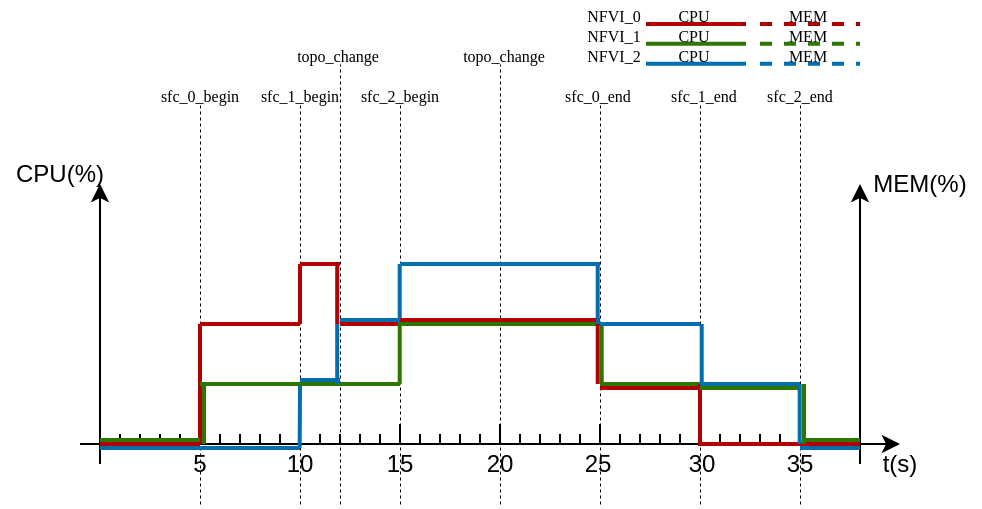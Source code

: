 <mxfile version="26.1.1">
  <diagram name="第 1 页" id="WEnF7P9KMiBjaiylGjio">
    <mxGraphModel dx="696" dy="404" grid="1" gridSize="10" guides="1" tooltips="1" connect="1" arrows="1" fold="1" page="1" pageScale="1" pageWidth="827" pageHeight="1169" math="0" shadow="0">
      <root>
        <mxCell id="0" />
        <mxCell id="1" parent="0" />
        <mxCell id="u4J33HEfiw3ZInKi7dee-1" value="" style="endArrow=classic;html=1;rounded=0;" edge="1" parent="1">
          <mxGeometry width="50" height="50" relative="1" as="geometry">
            <mxPoint x="50" y="230" as="sourcePoint" />
            <mxPoint x="460" y="230" as="targetPoint" />
          </mxGeometry>
        </mxCell>
        <mxCell id="u4J33HEfiw3ZInKi7dee-2" value="" style="endArrow=classic;html=1;rounded=0;" edge="1" parent="1">
          <mxGeometry width="50" height="50" relative="1" as="geometry">
            <mxPoint x="60" y="240" as="sourcePoint" />
            <mxPoint x="60" y="100" as="targetPoint" />
          </mxGeometry>
        </mxCell>
        <mxCell id="u4J33HEfiw3ZInKi7dee-3" value="t(s)" style="text;html=1;align=center;verticalAlign=middle;whiteSpace=wrap;rounded=0;" vertex="1" parent="1">
          <mxGeometry x="450" y="230" width="20" height="20" as="geometry" />
        </mxCell>
        <mxCell id="u4J33HEfiw3ZInKi7dee-4" value="CPU(%)" style="text;html=1;align=center;verticalAlign=middle;whiteSpace=wrap;rounded=0;" vertex="1" parent="1">
          <mxGeometry x="10" y="80" width="60" height="30" as="geometry" />
        </mxCell>
        <mxCell id="u4J33HEfiw3ZInKi7dee-5" value="" style="endArrow=none;html=1;rounded=0;" edge="1" parent="1">
          <mxGeometry width="50" height="50" relative="1" as="geometry">
            <mxPoint x="70" y="230" as="sourcePoint" />
            <mxPoint x="70" y="225" as="targetPoint" />
          </mxGeometry>
        </mxCell>
        <mxCell id="u4J33HEfiw3ZInKi7dee-7" value="" style="endArrow=none;html=1;rounded=0;" edge="1" parent="1">
          <mxGeometry width="50" height="50" relative="1" as="geometry">
            <mxPoint x="80" y="230" as="sourcePoint" />
            <mxPoint x="80" y="225" as="targetPoint" />
          </mxGeometry>
        </mxCell>
        <mxCell id="u4J33HEfiw3ZInKi7dee-8" value="" style="endArrow=none;html=1;rounded=0;" edge="1" parent="1">
          <mxGeometry width="50" height="50" relative="1" as="geometry">
            <mxPoint x="90" y="230" as="sourcePoint" />
            <mxPoint x="90" y="225" as="targetPoint" />
          </mxGeometry>
        </mxCell>
        <mxCell id="u4J33HEfiw3ZInKi7dee-9" value="" style="endArrow=none;html=1;rounded=0;" edge="1" parent="1">
          <mxGeometry width="50" height="50" relative="1" as="geometry">
            <mxPoint x="100" y="230" as="sourcePoint" />
            <mxPoint x="100" y="225" as="targetPoint" />
          </mxGeometry>
        </mxCell>
        <mxCell id="u4J33HEfiw3ZInKi7dee-10" value="" style="endArrow=none;html=1;rounded=0;" edge="1" parent="1">
          <mxGeometry width="50" height="50" relative="1" as="geometry">
            <mxPoint x="110" y="230" as="sourcePoint" />
            <mxPoint x="110" y="220" as="targetPoint" />
          </mxGeometry>
        </mxCell>
        <mxCell id="u4J33HEfiw3ZInKi7dee-11" value="" style="endArrow=none;html=1;rounded=0;" edge="1" parent="1">
          <mxGeometry width="50" height="50" relative="1" as="geometry">
            <mxPoint x="120" y="230" as="sourcePoint" />
            <mxPoint x="120" y="225" as="targetPoint" />
          </mxGeometry>
        </mxCell>
        <mxCell id="u4J33HEfiw3ZInKi7dee-12" value="" style="endArrow=none;html=1;rounded=0;" edge="1" parent="1">
          <mxGeometry width="50" height="50" relative="1" as="geometry">
            <mxPoint x="130" y="230" as="sourcePoint" />
            <mxPoint x="130" y="225" as="targetPoint" />
          </mxGeometry>
        </mxCell>
        <mxCell id="u4J33HEfiw3ZInKi7dee-13" value="" style="endArrow=none;html=1;rounded=0;" edge="1" parent="1">
          <mxGeometry width="50" height="50" relative="1" as="geometry">
            <mxPoint x="140" y="230" as="sourcePoint" />
            <mxPoint x="140" y="225" as="targetPoint" />
          </mxGeometry>
        </mxCell>
        <mxCell id="u4J33HEfiw3ZInKi7dee-14" value="" style="endArrow=none;html=1;rounded=0;" edge="1" parent="1">
          <mxGeometry width="50" height="50" relative="1" as="geometry">
            <mxPoint x="150" y="230" as="sourcePoint" />
            <mxPoint x="150" y="225" as="targetPoint" />
          </mxGeometry>
        </mxCell>
        <mxCell id="u4J33HEfiw3ZInKi7dee-15" value="" style="endArrow=none;html=1;rounded=0;" edge="1" parent="1">
          <mxGeometry width="50" height="50" relative="1" as="geometry">
            <mxPoint x="160" y="230" as="sourcePoint" />
            <mxPoint x="160" y="220" as="targetPoint" />
          </mxGeometry>
        </mxCell>
        <mxCell id="u4J33HEfiw3ZInKi7dee-16" value="" style="endArrow=none;html=1;rounded=0;" edge="1" parent="1">
          <mxGeometry width="50" height="50" relative="1" as="geometry">
            <mxPoint x="170" y="230" as="sourcePoint" />
            <mxPoint x="170" y="225" as="targetPoint" />
          </mxGeometry>
        </mxCell>
        <mxCell id="u4J33HEfiw3ZInKi7dee-17" value="" style="endArrow=none;html=1;rounded=0;" edge="1" parent="1">
          <mxGeometry width="50" height="50" relative="1" as="geometry">
            <mxPoint x="180" y="230" as="sourcePoint" />
            <mxPoint x="180" y="225" as="targetPoint" />
          </mxGeometry>
        </mxCell>
        <mxCell id="u4J33HEfiw3ZInKi7dee-18" value="" style="endArrow=none;html=1;rounded=0;" edge="1" parent="1">
          <mxGeometry width="50" height="50" relative="1" as="geometry">
            <mxPoint x="190" y="230" as="sourcePoint" />
            <mxPoint x="190" y="225" as="targetPoint" />
          </mxGeometry>
        </mxCell>
        <mxCell id="u4J33HEfiw3ZInKi7dee-19" value="" style="endArrow=none;html=1;rounded=0;" edge="1" parent="1">
          <mxGeometry width="50" height="50" relative="1" as="geometry">
            <mxPoint x="200" y="230" as="sourcePoint" />
            <mxPoint x="200" y="225" as="targetPoint" />
          </mxGeometry>
        </mxCell>
        <mxCell id="u4J33HEfiw3ZInKi7dee-20" value="" style="endArrow=none;html=1;rounded=0;" edge="1" parent="1">
          <mxGeometry width="50" height="50" relative="1" as="geometry">
            <mxPoint x="210" y="230" as="sourcePoint" />
            <mxPoint x="210" y="220" as="targetPoint" />
          </mxGeometry>
        </mxCell>
        <mxCell id="u4J33HEfiw3ZInKi7dee-21" value="" style="endArrow=none;html=1;rounded=0;" edge="1" parent="1">
          <mxGeometry width="50" height="50" relative="1" as="geometry">
            <mxPoint x="220" y="230" as="sourcePoint" />
            <mxPoint x="220" y="225" as="targetPoint" />
          </mxGeometry>
        </mxCell>
        <mxCell id="u4J33HEfiw3ZInKi7dee-22" value="5" style="text;html=1;align=center;verticalAlign=middle;whiteSpace=wrap;rounded=0;" vertex="1" parent="1">
          <mxGeometry x="105" y="235" width="10" height="10" as="geometry" />
        </mxCell>
        <mxCell id="u4J33HEfiw3ZInKi7dee-23" value="" style="endArrow=none;html=1;rounded=0;" edge="1" parent="1">
          <mxGeometry width="50" height="50" relative="1" as="geometry">
            <mxPoint x="230" y="230" as="sourcePoint" />
            <mxPoint x="230" y="225" as="targetPoint" />
          </mxGeometry>
        </mxCell>
        <mxCell id="u4J33HEfiw3ZInKi7dee-24" value="" style="endArrow=none;html=1;rounded=0;" edge="1" parent="1">
          <mxGeometry width="50" height="50" relative="1" as="geometry">
            <mxPoint x="240" y="230" as="sourcePoint" />
            <mxPoint x="240" y="225" as="targetPoint" />
          </mxGeometry>
        </mxCell>
        <mxCell id="u4J33HEfiw3ZInKi7dee-25" value="" style="endArrow=none;html=1;rounded=0;" edge="1" parent="1">
          <mxGeometry width="50" height="50" relative="1" as="geometry">
            <mxPoint x="250" y="230" as="sourcePoint" />
            <mxPoint x="250" y="225" as="targetPoint" />
          </mxGeometry>
        </mxCell>
        <mxCell id="u4J33HEfiw3ZInKi7dee-26" value="" style="endArrow=none;html=1;rounded=0;" edge="1" parent="1">
          <mxGeometry width="50" height="50" relative="1" as="geometry">
            <mxPoint x="260" y="230" as="sourcePoint" />
            <mxPoint x="260" y="220" as="targetPoint" />
          </mxGeometry>
        </mxCell>
        <mxCell id="u4J33HEfiw3ZInKi7dee-27" value="" style="endArrow=none;html=1;rounded=0;" edge="1" parent="1">
          <mxGeometry width="50" height="50" relative="1" as="geometry">
            <mxPoint x="270" y="230" as="sourcePoint" />
            <mxPoint x="270" y="225" as="targetPoint" />
          </mxGeometry>
        </mxCell>
        <mxCell id="u4J33HEfiw3ZInKi7dee-28" value="" style="endArrow=none;html=1;rounded=0;" edge="1" parent="1">
          <mxGeometry width="50" height="50" relative="1" as="geometry">
            <mxPoint x="280" y="230" as="sourcePoint" />
            <mxPoint x="280" y="225" as="targetPoint" />
          </mxGeometry>
        </mxCell>
        <mxCell id="u4J33HEfiw3ZInKi7dee-29" value="" style="endArrow=none;html=1;rounded=0;" edge="1" parent="1">
          <mxGeometry width="50" height="50" relative="1" as="geometry">
            <mxPoint x="290" y="230" as="sourcePoint" />
            <mxPoint x="290" y="225" as="targetPoint" />
          </mxGeometry>
        </mxCell>
        <mxCell id="u4J33HEfiw3ZInKi7dee-31" value="10" style="text;html=1;align=center;verticalAlign=middle;whiteSpace=wrap;rounded=0;" vertex="1" parent="1">
          <mxGeometry x="155" y="235" width="10" height="10" as="geometry" />
        </mxCell>
        <mxCell id="u4J33HEfiw3ZInKi7dee-32" value="15" style="text;html=1;align=center;verticalAlign=middle;whiteSpace=wrap;rounded=0;" vertex="1" parent="1">
          <mxGeometry x="205" y="235" width="10" height="10" as="geometry" />
        </mxCell>
        <mxCell id="u4J33HEfiw3ZInKi7dee-33" value="20" style="text;html=1;align=center;verticalAlign=middle;whiteSpace=wrap;rounded=0;" vertex="1" parent="1">
          <mxGeometry x="255" y="235" width="10" height="10" as="geometry" />
        </mxCell>
        <mxCell id="u4J33HEfiw3ZInKi7dee-34" value="" style="endArrow=none;html=1;rounded=0;" edge="1" parent="1">
          <mxGeometry width="50" height="50" relative="1" as="geometry">
            <mxPoint x="300" y="230" as="sourcePoint" />
            <mxPoint x="300" y="225" as="targetPoint" />
          </mxGeometry>
        </mxCell>
        <mxCell id="u4J33HEfiw3ZInKi7dee-35" value="" style="endArrow=none;html=1;rounded=0;" edge="1" parent="1">
          <mxGeometry width="50" height="50" relative="1" as="geometry">
            <mxPoint x="310" y="230" as="sourcePoint" />
            <mxPoint x="310" y="220" as="targetPoint" />
          </mxGeometry>
        </mxCell>
        <mxCell id="u4J33HEfiw3ZInKi7dee-36" value="" style="endArrow=none;html=1;rounded=0;" edge="1" parent="1">
          <mxGeometry width="50" height="50" relative="1" as="geometry">
            <mxPoint x="320" y="230" as="sourcePoint" />
            <mxPoint x="320" y="225" as="targetPoint" />
          </mxGeometry>
        </mxCell>
        <mxCell id="u4J33HEfiw3ZInKi7dee-37" value="" style="endArrow=none;html=1;rounded=0;" edge="1" parent="1">
          <mxGeometry width="50" height="50" relative="1" as="geometry">
            <mxPoint x="330" y="230" as="sourcePoint" />
            <mxPoint x="330" y="225" as="targetPoint" />
          </mxGeometry>
        </mxCell>
        <mxCell id="u4J33HEfiw3ZInKi7dee-38" value="" style="endArrow=none;html=1;rounded=0;" edge="1" parent="1">
          <mxGeometry width="50" height="50" relative="1" as="geometry">
            <mxPoint x="340" y="230" as="sourcePoint" />
            <mxPoint x="340" y="225" as="targetPoint" />
          </mxGeometry>
        </mxCell>
        <mxCell id="u4J33HEfiw3ZInKi7dee-39" value="" style="endArrow=none;html=1;rounded=0;" edge="1" parent="1">
          <mxGeometry width="50" height="50" relative="1" as="geometry">
            <mxPoint x="350" y="230" as="sourcePoint" />
            <mxPoint x="350" y="225" as="targetPoint" />
          </mxGeometry>
        </mxCell>
        <mxCell id="u4J33HEfiw3ZInKi7dee-40" value="" style="endArrow=none;html=1;rounded=0;" edge="1" parent="1">
          <mxGeometry width="50" height="50" relative="1" as="geometry">
            <mxPoint x="360" y="230" as="sourcePoint" />
            <mxPoint x="360" y="220" as="targetPoint" />
          </mxGeometry>
        </mxCell>
        <mxCell id="u4J33HEfiw3ZInKi7dee-41" value="25" style="text;html=1;align=center;verticalAlign=middle;whiteSpace=wrap;rounded=0;" vertex="1" parent="1">
          <mxGeometry x="304" y="235" width="10" height="10" as="geometry" />
        </mxCell>
        <mxCell id="u4J33HEfiw3ZInKi7dee-42" value="30" style="text;html=1;align=center;verticalAlign=middle;whiteSpace=wrap;rounded=0;" vertex="1" parent="1">
          <mxGeometry x="356" y="235" width="10" height="10" as="geometry" />
        </mxCell>
        <mxCell id="u4J33HEfiw3ZInKi7dee-43" value="" style="endArrow=none;html=1;strokeWidth=2;rounded=0;fillColor=#e51400;strokeColor=#B20000;" edge="1" parent="1">
          <mxGeometry width="50" height="50" relative="1" as="geometry">
            <mxPoint x="333" y="20" as="sourcePoint" />
            <mxPoint x="383" y="20" as="targetPoint" />
          </mxGeometry>
        </mxCell>
        <mxCell id="u4J33HEfiw3ZInKi7dee-44" value="" style="endArrow=classic;html=1;rounded=0;" edge="1" parent="1">
          <mxGeometry width="50" height="50" relative="1" as="geometry">
            <mxPoint x="440" y="240" as="sourcePoint" />
            <mxPoint x="440" y="100" as="targetPoint" />
          </mxGeometry>
        </mxCell>
        <mxCell id="u4J33HEfiw3ZInKi7dee-45" value="MEM(%)" style="text;html=1;align=center;verticalAlign=middle;whiteSpace=wrap;rounded=0;" vertex="1" parent="1">
          <mxGeometry x="440" y="90" width="60" height="20" as="geometry" />
        </mxCell>
        <mxCell id="u4J33HEfiw3ZInKi7dee-46" value="" style="endArrow=none;dashed=1;html=1;rounded=0;strokeWidth=0.5;" edge="1" parent="1">
          <mxGeometry width="50" height="50" relative="1" as="geometry">
            <mxPoint x="110" y="260" as="sourcePoint" />
            <mxPoint x="110" y="60" as="targetPoint" />
          </mxGeometry>
        </mxCell>
        <mxCell id="u4J33HEfiw3ZInKi7dee-47" value="" style="endArrow=none;dashed=1;html=1;rounded=0;strokeWidth=0.5;" edge="1" parent="1">
          <mxGeometry width="50" height="50" relative="1" as="geometry">
            <mxPoint x="310" y="260" as="sourcePoint" />
            <mxPoint x="310" y="60" as="targetPoint" />
          </mxGeometry>
        </mxCell>
        <mxCell id="u4J33HEfiw3ZInKi7dee-48" value="" style="endArrow=none;dashed=1;html=1;rounded=0;strokeWidth=0.5;" edge="1" parent="1">
          <mxGeometry width="50" height="50" relative="1" as="geometry">
            <mxPoint x="160" y="260" as="sourcePoint" />
            <mxPoint x="160" y="60" as="targetPoint" />
          </mxGeometry>
        </mxCell>
        <mxCell id="u4J33HEfiw3ZInKi7dee-49" value="" style="endArrow=none;dashed=1;html=1;rounded=0;strokeWidth=0.5;" edge="1" parent="1">
          <mxGeometry width="50" height="50" relative="1" as="geometry">
            <mxPoint x="360" y="260" as="sourcePoint" />
            <mxPoint x="360" y="60" as="targetPoint" />
          </mxGeometry>
        </mxCell>
        <mxCell id="u4J33HEfiw3ZInKi7dee-50" value="" style="endArrow=none;dashed=1;html=1;rounded=0;strokeWidth=0.5;" edge="1" parent="1">
          <mxGeometry width="50" height="50" relative="1" as="geometry">
            <mxPoint x="210" y="260" as="sourcePoint" />
            <mxPoint x="210" y="60" as="targetPoint" />
          </mxGeometry>
        </mxCell>
        <mxCell id="u4J33HEfiw3ZInKi7dee-51" value="" style="endArrow=none;dashed=1;html=1;rounded=0;strokeWidth=0.5;" edge="1" parent="1">
          <mxGeometry width="50" height="50" relative="1" as="geometry">
            <mxPoint x="410" y="260" as="sourcePoint" />
            <mxPoint x="410" y="60" as="targetPoint" />
          </mxGeometry>
        </mxCell>
        <mxCell id="u4J33HEfiw3ZInKi7dee-52" value="" style="endArrow=none;html=1;rounded=0;" edge="1" parent="1">
          <mxGeometry width="50" height="50" relative="1" as="geometry">
            <mxPoint x="370" y="230" as="sourcePoint" />
            <mxPoint x="370" y="225" as="targetPoint" />
          </mxGeometry>
        </mxCell>
        <mxCell id="u4J33HEfiw3ZInKi7dee-53" value="" style="endArrow=none;html=1;rounded=0;" edge="1" parent="1">
          <mxGeometry width="50" height="50" relative="1" as="geometry">
            <mxPoint x="380" y="230" as="sourcePoint" />
            <mxPoint x="380" y="225" as="targetPoint" />
          </mxGeometry>
        </mxCell>
        <mxCell id="u4J33HEfiw3ZInKi7dee-54" value="" style="endArrow=none;html=1;rounded=0;" edge="1" parent="1">
          <mxGeometry width="50" height="50" relative="1" as="geometry">
            <mxPoint x="390" y="230" as="sourcePoint" />
            <mxPoint x="390" y="225" as="targetPoint" />
          </mxGeometry>
        </mxCell>
        <mxCell id="u4J33HEfiw3ZInKi7dee-55" value="" style="endArrow=none;html=1;rounded=0;" edge="1" parent="1">
          <mxGeometry width="50" height="50" relative="1" as="geometry">
            <mxPoint x="400" y="230" as="sourcePoint" />
            <mxPoint x="400" y="225" as="targetPoint" />
          </mxGeometry>
        </mxCell>
        <mxCell id="u4J33HEfiw3ZInKi7dee-56" value="" style="endArrow=none;html=1;rounded=0;" edge="1" parent="1">
          <mxGeometry width="50" height="50" relative="1" as="geometry">
            <mxPoint x="410" y="230" as="sourcePoint" />
            <mxPoint x="410" y="220" as="targetPoint" />
          </mxGeometry>
        </mxCell>
        <mxCell id="u4J33HEfiw3ZInKi7dee-57" value="35" style="text;html=1;align=center;verticalAlign=middle;whiteSpace=wrap;rounded=0;" vertex="1" parent="1">
          <mxGeometry x="405" y="235" width="10" height="10" as="geometry" />
        </mxCell>
        <mxCell id="u4J33HEfiw3ZInKi7dee-58" value="&lt;font style=&quot;font-size: 8px;&quot; face=&quot;Times New Roman&quot;&gt;sfc_0_begin&lt;/font&gt;" style="text;html=1;align=center;verticalAlign=middle;whiteSpace=wrap;rounded=0;" vertex="1" parent="1">
          <mxGeometry x="86.25" y="50" width="47.5" height="10" as="geometry" />
        </mxCell>
        <mxCell id="u4J33HEfiw3ZInKi7dee-59" value="&lt;font style=&quot;font-size: 8px;&quot; face=&quot;Times New Roman&quot;&gt;sfc_0_end&lt;/font&gt;" style="text;html=1;align=center;verticalAlign=middle;whiteSpace=wrap;rounded=0;" vertex="1" parent="1">
          <mxGeometry x="285.25" y="50" width="47.5" height="10" as="geometry" />
        </mxCell>
        <mxCell id="u4J33HEfiw3ZInKi7dee-60" value="&lt;font style=&quot;font-size: 8px;&quot; face=&quot;Times New Roman&quot;&gt;sfc_1_begin&lt;/font&gt;" style="text;html=1;align=center;verticalAlign=middle;whiteSpace=wrap;rounded=0;" vertex="1" parent="1">
          <mxGeometry x="136.25" y="50" width="47.5" height="10" as="geometry" />
        </mxCell>
        <mxCell id="u4J33HEfiw3ZInKi7dee-62" value="&lt;font style=&quot;font-size: 8px;&quot; face=&quot;Times New Roman&quot;&gt;sfc_1_end&lt;/font&gt;" style="text;html=1;align=center;verticalAlign=middle;whiteSpace=wrap;rounded=0;" vertex="1" parent="1">
          <mxGeometry x="338" y="50" width="47.5" height="10" as="geometry" />
        </mxCell>
        <mxCell id="u4J33HEfiw3ZInKi7dee-64" value="&lt;font style=&quot;font-size: 8px;&quot; face=&quot;Times New Roman&quot;&gt;sfc_2_begin&lt;/font&gt;" style="text;html=1;align=center;verticalAlign=middle;whiteSpace=wrap;rounded=0;" vertex="1" parent="1">
          <mxGeometry x="186.25" y="50" width="47.5" height="10" as="geometry" />
        </mxCell>
        <mxCell id="u4J33HEfiw3ZInKi7dee-65" value="&lt;font style=&quot;font-size: 8px;&quot; face=&quot;Times New Roman&quot;&gt;sfc_2_end&lt;/font&gt;" style="text;html=1;align=center;verticalAlign=middle;whiteSpace=wrap;rounded=0;" vertex="1" parent="1">
          <mxGeometry x="385.5" y="50" width="47.5" height="10" as="geometry" />
        </mxCell>
        <mxCell id="u4J33HEfiw3ZInKi7dee-66" value="" style="endArrow=none;dashed=1;html=1;rounded=0;strokeWidth=0.5;" edge="1" parent="1">
          <mxGeometry width="50" height="50" relative="1" as="geometry">
            <mxPoint x="180" y="260" as="sourcePoint" />
            <mxPoint x="180" y="40" as="targetPoint" />
          </mxGeometry>
        </mxCell>
        <mxCell id="u4J33HEfiw3ZInKi7dee-67" value="" style="endArrow=none;dashed=1;html=1;rounded=0;strokeWidth=0.5;" edge="1" parent="1">
          <mxGeometry width="50" height="50" relative="1" as="geometry">
            <mxPoint x="260" y="260" as="sourcePoint" />
            <mxPoint x="260" y="40" as="targetPoint" />
          </mxGeometry>
        </mxCell>
        <mxCell id="u4J33HEfiw3ZInKi7dee-68" value="&lt;font style=&quot;font-size: 8px;&quot; face=&quot;Times New Roman&quot;&gt;topo_change&lt;/font&gt;" style="text;html=1;align=center;verticalAlign=middle;whiteSpace=wrap;rounded=0;" vertex="1" parent="1">
          <mxGeometry x="155" y="30" width="47.5" height="10" as="geometry" />
        </mxCell>
        <mxCell id="u4J33HEfiw3ZInKi7dee-69" value="&lt;font style=&quot;font-size: 8px;&quot; face=&quot;Times New Roman&quot;&gt;topo_change&lt;/font&gt;" style="text;html=1;align=center;verticalAlign=middle;whiteSpace=wrap;rounded=0;" vertex="1" parent="1">
          <mxGeometry x="237.75" y="30" width="47.5" height="10" as="geometry" />
        </mxCell>
        <mxCell id="u4J33HEfiw3ZInKi7dee-79" value="&lt;font style=&quot;font-size: 8px;&quot; face=&quot;Times New Roman&quot;&gt;NFVI_0&lt;/font&gt;" style="text;html=1;align=center;verticalAlign=middle;whiteSpace=wrap;rounded=0;" vertex="1" parent="1">
          <mxGeometry x="292.5" y="10" width="47.5" height="10" as="geometry" />
        </mxCell>
        <mxCell id="u4J33HEfiw3ZInKi7dee-80" value="&lt;font style=&quot;font-size: 8px;&quot; face=&quot;Times New Roman&quot;&gt;NFVI_1&lt;/font&gt;" style="text;html=1;align=center;verticalAlign=middle;whiteSpace=wrap;rounded=0;" vertex="1" parent="1">
          <mxGeometry x="292.5" y="20" width="47.5" height="10" as="geometry" />
        </mxCell>
        <mxCell id="u4J33HEfiw3ZInKi7dee-81" value="" style="endArrow=none;html=1;strokeWidth=2;rounded=0;fillColor=#60a917;strokeColor=#2D7600;" edge="1" parent="1">
          <mxGeometry width="50" height="50" relative="1" as="geometry">
            <mxPoint x="333" y="29.9" as="sourcePoint" />
            <mxPoint x="383" y="29.9" as="targetPoint" />
          </mxGeometry>
        </mxCell>
        <mxCell id="u4J33HEfiw3ZInKi7dee-82" value="&lt;font style=&quot;font-size: 8px;&quot; face=&quot;Times New Roman&quot;&gt;NFVI_2&lt;/font&gt;" style="text;html=1;align=center;verticalAlign=middle;whiteSpace=wrap;rounded=0;" vertex="1" parent="1">
          <mxGeometry x="292.5" y="30" width="47.5" height="10" as="geometry" />
        </mxCell>
        <mxCell id="u4J33HEfiw3ZInKi7dee-83" value="" style="endArrow=none;html=1;strokeWidth=2;rounded=0;fillColor=#1ba1e2;strokeColor=#006EAF;" edge="1" parent="1">
          <mxGeometry width="50" height="50" relative="1" as="geometry">
            <mxPoint x="333" y="39.9" as="sourcePoint" />
            <mxPoint x="383" y="39.9" as="targetPoint" />
          </mxGeometry>
        </mxCell>
        <mxCell id="u4J33HEfiw3ZInKi7dee-84" value="" style="endArrow=none;html=1;strokeWidth=2;rounded=0;fillColor=#e51400;strokeColor=#B20000;dashed=1;" edge="1" parent="1">
          <mxGeometry width="50" height="50" relative="1" as="geometry">
            <mxPoint x="390" y="20" as="sourcePoint" />
            <mxPoint x="440" y="20" as="targetPoint" />
          </mxGeometry>
        </mxCell>
        <mxCell id="u4J33HEfiw3ZInKi7dee-85" value="" style="endArrow=none;html=1;strokeWidth=2;rounded=0;fillColor=#60a917;strokeColor=#2D7600;dashed=1;" edge="1" parent="1">
          <mxGeometry width="50" height="50" relative="1" as="geometry">
            <mxPoint x="390" y="29.9" as="sourcePoint" />
            <mxPoint x="440" y="29.9" as="targetPoint" />
          </mxGeometry>
        </mxCell>
        <mxCell id="u4J33HEfiw3ZInKi7dee-86" value="" style="endArrow=none;html=1;strokeWidth=2;rounded=0;fillColor=#1ba1e2;strokeColor=#006EAF;dashed=1;" edge="1" parent="1">
          <mxGeometry width="50" height="50" relative="1" as="geometry">
            <mxPoint x="390" y="39.9" as="sourcePoint" />
            <mxPoint x="440" y="39.9" as="targetPoint" />
          </mxGeometry>
        </mxCell>
        <mxCell id="u4J33HEfiw3ZInKi7dee-87" value="&lt;font style=&quot;font-size: 8px;&quot; face=&quot;Times New Roman&quot;&gt;CPU&lt;/font&gt;" style="text;html=1;align=center;verticalAlign=middle;whiteSpace=wrap;rounded=0;" vertex="1" parent="1">
          <mxGeometry x="333" y="10" width="47.5" height="10" as="geometry" />
        </mxCell>
        <mxCell id="u4J33HEfiw3ZInKi7dee-88" value="&lt;font style=&quot;font-size: 8px;&quot; face=&quot;Times New Roman&quot;&gt;CPU&lt;/font&gt;" style="text;html=1;align=center;verticalAlign=middle;whiteSpace=wrap;rounded=0;" vertex="1" parent="1">
          <mxGeometry x="333" y="20" width="47.5" height="10" as="geometry" />
        </mxCell>
        <mxCell id="u4J33HEfiw3ZInKi7dee-89" value="&lt;font style=&quot;font-size: 8px;&quot; face=&quot;Times New Roman&quot;&gt;CPU&lt;/font&gt;" style="text;html=1;align=center;verticalAlign=middle;whiteSpace=wrap;rounded=0;" vertex="1" parent="1">
          <mxGeometry x="333" y="30" width="47.5" height="10" as="geometry" />
        </mxCell>
        <mxCell id="u4J33HEfiw3ZInKi7dee-90" value="&lt;font style=&quot;font-size: 8px;&quot; face=&quot;Times New Roman&quot;&gt;MEM&lt;/font&gt;" style="text;html=1;align=center;verticalAlign=middle;whiteSpace=wrap;rounded=0;" vertex="1" parent="1">
          <mxGeometry x="390" y="10" width="47.5" height="10" as="geometry" />
        </mxCell>
        <mxCell id="u4J33HEfiw3ZInKi7dee-91" value="&lt;font style=&quot;font-size: 8px;&quot; face=&quot;Times New Roman&quot;&gt;MEM&lt;/font&gt;" style="text;html=1;align=center;verticalAlign=middle;whiteSpace=wrap;rounded=0;" vertex="1" parent="1">
          <mxGeometry x="390" y="20" width="47.5" height="10" as="geometry" />
        </mxCell>
        <mxCell id="u4J33HEfiw3ZInKi7dee-92" value="&lt;font style=&quot;font-size: 8px;&quot; face=&quot;Times New Roman&quot;&gt;MEM&lt;/font&gt;" style="text;html=1;align=center;verticalAlign=middle;whiteSpace=wrap;rounded=0;" vertex="1" parent="1">
          <mxGeometry x="390" y="30" width="47.5" height="10" as="geometry" />
        </mxCell>
        <mxCell id="u4J33HEfiw3ZInKi7dee-95" value="" style="endArrow=none;html=1;strokeWidth=2;rounded=0;fillColor=#e51400;strokeColor=#B20000;" edge="1" parent="1">
          <mxGeometry width="50" height="50" relative="1" as="geometry">
            <mxPoint x="60" y="230" as="sourcePoint" />
            <mxPoint x="110" y="230" as="targetPoint" />
          </mxGeometry>
        </mxCell>
        <mxCell id="u4J33HEfiw3ZInKi7dee-96" value="" style="endArrow=none;html=1;strokeWidth=2;rounded=0;fillColor=#e51400;strokeColor=#B20000;" edge="1" parent="1">
          <mxGeometry width="50" height="50" relative="1" as="geometry">
            <mxPoint x="110" y="230" as="sourcePoint" />
            <mxPoint x="110" y="170" as="targetPoint" />
          </mxGeometry>
        </mxCell>
        <mxCell id="u4J33HEfiw3ZInKi7dee-97" value="" style="endArrow=none;html=1;strokeWidth=2;rounded=0;fillColor=#60a917;strokeColor=#2D7600;" edge="1" parent="1">
          <mxGeometry width="50" height="50" relative="1" as="geometry">
            <mxPoint x="60" y="228" as="sourcePoint" />
            <mxPoint x="110" y="228" as="targetPoint" />
          </mxGeometry>
        </mxCell>
        <mxCell id="u4J33HEfiw3ZInKi7dee-98" value="" style="endArrow=none;html=1;strokeWidth=2;rounded=0;fillColor=#1ba1e2;strokeColor=#006EAF;" edge="1" parent="1">
          <mxGeometry width="50" height="50" relative="1" as="geometry">
            <mxPoint x="60" y="232" as="sourcePoint" />
            <mxPoint x="160" y="232" as="targetPoint" />
          </mxGeometry>
        </mxCell>
        <mxCell id="u4J33HEfiw3ZInKi7dee-99" value="" style="endArrow=none;html=1;strokeWidth=2;rounded=0;fillColor=#60a917;strokeColor=#2D7600;" edge="1" parent="1">
          <mxGeometry width="50" height="50" relative="1" as="geometry">
            <mxPoint x="112" y="200" as="sourcePoint" />
            <mxPoint x="112" y="230" as="targetPoint" />
          </mxGeometry>
        </mxCell>
        <mxCell id="u4J33HEfiw3ZInKi7dee-100" value="" style="endArrow=none;html=1;strokeWidth=2;rounded=0;fillColor=#e51400;strokeColor=#B20000;" edge="1" parent="1">
          <mxGeometry width="50" height="50" relative="1" as="geometry">
            <mxPoint x="160" y="170" as="sourcePoint" />
            <mxPoint x="110" y="170" as="targetPoint" />
          </mxGeometry>
        </mxCell>
        <mxCell id="u4J33HEfiw3ZInKi7dee-101" value="" style="endArrow=none;html=1;strokeWidth=2;rounded=0;fillColor=#e51400;strokeColor=#B20000;" edge="1" parent="1">
          <mxGeometry width="50" height="50" relative="1" as="geometry">
            <mxPoint x="160" y="170" as="sourcePoint" />
            <mxPoint x="160" y="140" as="targetPoint" />
          </mxGeometry>
        </mxCell>
        <mxCell id="u4J33HEfiw3ZInKi7dee-102" value="" style="endArrow=none;html=1;strokeWidth=2;rounded=0;fillColor=#1ba1e2;strokeColor=#006EAF;entryX=0.484;entryY=-0.319;entryDx=0;entryDy=0;entryPerimeter=0;" edge="1" parent="1" target="u4J33HEfiw3ZInKi7dee-31">
          <mxGeometry width="50" height="50" relative="1" as="geometry">
            <mxPoint x="160" y="200" as="sourcePoint" />
            <mxPoint x="160" y="230" as="targetPoint" />
          </mxGeometry>
        </mxCell>
        <mxCell id="u4J33HEfiw3ZInKi7dee-103" value="" style="endArrow=none;html=1;strokeWidth=2;rounded=0;fillColor=#e51400;strokeColor=#B20000;" edge="1" parent="1">
          <mxGeometry width="50" height="50" relative="1" as="geometry">
            <mxPoint x="180" y="140" as="sourcePoint" />
            <mxPoint x="160" y="140" as="targetPoint" />
          </mxGeometry>
        </mxCell>
        <mxCell id="u4J33HEfiw3ZInKi7dee-104" value="" style="endArrow=none;html=1;strokeWidth=2;rounded=0;fillColor=#e51400;strokeColor=#B20000;" edge="1" parent="1">
          <mxGeometry width="50" height="50" relative="1" as="geometry">
            <mxPoint x="178.61" y="170" as="sourcePoint" />
            <mxPoint x="178.61" y="140" as="targetPoint" />
          </mxGeometry>
        </mxCell>
        <mxCell id="u4J33HEfiw3ZInKi7dee-105" value="" style="endArrow=none;html=1;strokeWidth=2;rounded=0;fillColor=#60a917;strokeColor=#2D7600;" edge="1" parent="1">
          <mxGeometry width="50" height="50" relative="1" as="geometry">
            <mxPoint x="110" y="200" as="sourcePoint" />
            <mxPoint x="210" y="200" as="targetPoint" />
          </mxGeometry>
        </mxCell>
        <mxCell id="u4J33HEfiw3ZInKi7dee-107" value="" style="endArrow=none;html=1;strokeWidth=2;rounded=0;fillColor=#1ba1e2;strokeColor=#006EAF;" edge="1" parent="1">
          <mxGeometry width="50" height="50" relative="1" as="geometry">
            <mxPoint x="160" y="198" as="sourcePoint" />
            <mxPoint x="180" y="198" as="targetPoint" />
          </mxGeometry>
        </mxCell>
        <mxCell id="u4J33HEfiw3ZInKi7dee-108" value="" style="endArrow=none;html=1;strokeWidth=2;rounded=0;fillColor=#1ba1e2;strokeColor=#006EAF;" edge="1" parent="1">
          <mxGeometry width="50" height="50" relative="1" as="geometry">
            <mxPoint x="178.61" y="170" as="sourcePoint" />
            <mxPoint x="178.61" y="200" as="targetPoint" />
          </mxGeometry>
        </mxCell>
        <mxCell id="u4J33HEfiw3ZInKi7dee-109" value="" style="endArrow=none;html=1;strokeWidth=2;rounded=0;fillColor=#e51400;strokeColor=#B20000;" edge="1" parent="1">
          <mxGeometry width="50" height="50" relative="1" as="geometry">
            <mxPoint x="210" y="170" as="sourcePoint" />
            <mxPoint x="180" y="170" as="targetPoint" />
          </mxGeometry>
        </mxCell>
        <mxCell id="u4J33HEfiw3ZInKi7dee-110" value="" style="endArrow=none;html=1;strokeWidth=2;rounded=0;fillColor=#60a917;strokeColor=#2D7600;" edge="1" parent="1">
          <mxGeometry width="50" height="50" relative="1" as="geometry">
            <mxPoint x="209.86" y="170" as="sourcePoint" />
            <mxPoint x="209.86" y="200" as="targetPoint" />
          </mxGeometry>
        </mxCell>
        <mxCell id="u4J33HEfiw3ZInKi7dee-111" value="" style="endArrow=none;html=1;strokeWidth=2;rounded=0;fillColor=#1ba1e2;strokeColor=#006EAF;" edge="1" parent="1">
          <mxGeometry width="50" height="50" relative="1" as="geometry">
            <mxPoint x="180" y="168" as="sourcePoint" />
            <mxPoint x="210" y="168" as="targetPoint" />
          </mxGeometry>
        </mxCell>
        <mxCell id="u4J33HEfiw3ZInKi7dee-112" value="" style="endArrow=none;html=1;strokeWidth=2;rounded=0;fillColor=#1ba1e2;strokeColor=#006EAF;" edge="1" parent="1">
          <mxGeometry width="50" height="50" relative="1" as="geometry">
            <mxPoint x="209.86" y="140" as="sourcePoint" />
            <mxPoint x="209.86" y="170" as="targetPoint" />
          </mxGeometry>
        </mxCell>
        <mxCell id="u4J33HEfiw3ZInKi7dee-113" value="" style="endArrow=none;html=1;strokeWidth=2;rounded=0;fillColor=#1ba1e2;strokeColor=#006EAF;" edge="1" parent="1">
          <mxGeometry width="50" height="50" relative="1" as="geometry">
            <mxPoint x="210" y="140" as="sourcePoint" />
            <mxPoint x="310" y="140" as="targetPoint" />
          </mxGeometry>
        </mxCell>
        <mxCell id="u4J33HEfiw3ZInKi7dee-114" value="" style="endArrow=none;html=1;strokeWidth=2;rounded=0;fillColor=#60a917;strokeColor=#2D7600;" edge="1" parent="1">
          <mxGeometry width="50" height="50" relative="1" as="geometry">
            <mxPoint x="210" y="170" as="sourcePoint" />
            <mxPoint x="310" y="170" as="targetPoint" />
          </mxGeometry>
        </mxCell>
        <mxCell id="u4J33HEfiw3ZInKi7dee-115" value="" style="endArrow=none;html=1;strokeWidth=2;rounded=0;fillColor=#e51400;strokeColor=#B20000;" edge="1" parent="1">
          <mxGeometry width="50" height="50" relative="1" as="geometry">
            <mxPoint x="310" y="168" as="sourcePoint" />
            <mxPoint x="210" y="168" as="targetPoint" />
          </mxGeometry>
        </mxCell>
        <mxCell id="u4J33HEfiw3ZInKi7dee-116" value="" style="endArrow=none;html=1;strokeWidth=2;rounded=0;fillColor=#e51400;strokeColor=#B20000;" edge="1" parent="1">
          <mxGeometry width="50" height="50" relative="1" as="geometry">
            <mxPoint x="308.86" y="200" as="sourcePoint" />
            <mxPoint x="308.86" y="170" as="targetPoint" />
          </mxGeometry>
        </mxCell>
        <mxCell id="u4J33HEfiw3ZInKi7dee-117" value="" style="endArrow=none;html=1;strokeWidth=2;rounded=0;fillColor=#1ba1e2;strokeColor=#006EAF;" edge="1" parent="1">
          <mxGeometry width="50" height="50" relative="1" as="geometry">
            <mxPoint x="308.86" y="140" as="sourcePoint" />
            <mxPoint x="308.86" y="170" as="targetPoint" />
          </mxGeometry>
        </mxCell>
        <mxCell id="u4J33HEfiw3ZInKi7dee-118" value="" style="endArrow=none;html=1;strokeWidth=2;rounded=0;fillColor=#60a917;strokeColor=#2D7600;" edge="1" parent="1">
          <mxGeometry width="50" height="50" relative="1" as="geometry">
            <mxPoint x="310.86" y="170" as="sourcePoint" />
            <mxPoint x="310.86" y="200" as="targetPoint" />
          </mxGeometry>
        </mxCell>
        <mxCell id="u4J33HEfiw3ZInKi7dee-119" value="" style="endArrow=none;html=1;strokeWidth=2;rounded=0;fillColor=#1ba1e2;strokeColor=#006EAF;" edge="1" parent="1">
          <mxGeometry width="50" height="50" relative="1" as="geometry">
            <mxPoint x="310" y="170" as="sourcePoint" />
            <mxPoint x="360" y="170" as="targetPoint" />
          </mxGeometry>
        </mxCell>
        <mxCell id="u4J33HEfiw3ZInKi7dee-120" value="" style="endArrow=none;html=1;strokeWidth=2;rounded=0;fillColor=#60a917;strokeColor=#2D7600;" edge="1" parent="1">
          <mxGeometry width="50" height="50" relative="1" as="geometry">
            <mxPoint x="310" y="200" as="sourcePoint" />
            <mxPoint x="360" y="200" as="targetPoint" />
          </mxGeometry>
        </mxCell>
        <mxCell id="u4J33HEfiw3ZInKi7dee-122" value="" style="endArrow=none;html=1;strokeWidth=2;rounded=0;fillColor=#e51400;strokeColor=#B20000;" edge="1" parent="1">
          <mxGeometry width="50" height="50" relative="1" as="geometry">
            <mxPoint x="360" y="202" as="sourcePoint" />
            <mxPoint x="310" y="202" as="targetPoint" />
          </mxGeometry>
        </mxCell>
        <mxCell id="u4J33HEfiw3ZInKi7dee-123" value="" style="endArrow=none;html=1;strokeWidth=2;rounded=0;fillColor=#e51400;strokeColor=#B20000;" edge="1" parent="1">
          <mxGeometry width="50" height="50" relative="1" as="geometry">
            <mxPoint x="360" y="230" as="sourcePoint" />
            <mxPoint x="360" y="200" as="targetPoint" />
          </mxGeometry>
        </mxCell>
        <mxCell id="u4J33HEfiw3ZInKi7dee-124" value="" style="endArrow=none;html=1;strokeWidth=2;rounded=0;fillColor=#1ba1e2;strokeColor=#006EAF;" edge="1" parent="1">
          <mxGeometry width="50" height="50" relative="1" as="geometry">
            <mxPoint x="360.86" y="170" as="sourcePoint" />
            <mxPoint x="360.86" y="200" as="targetPoint" />
          </mxGeometry>
        </mxCell>
        <mxCell id="u4J33HEfiw3ZInKi7dee-125" value="" style="endArrow=none;html=1;strokeWidth=2;rounded=0;fillColor=#1ba1e2;strokeColor=#006EAF;" edge="1" parent="1">
          <mxGeometry width="50" height="50" relative="1" as="geometry">
            <mxPoint x="360" y="200" as="sourcePoint" />
            <mxPoint x="410" y="200" as="targetPoint" />
          </mxGeometry>
        </mxCell>
        <mxCell id="u4J33HEfiw3ZInKi7dee-126" value="" style="endArrow=none;html=1;strokeWidth=2;rounded=0;fillColor=#60a917;strokeColor=#2D7600;" edge="1" parent="1">
          <mxGeometry width="50" height="50" relative="1" as="geometry">
            <mxPoint x="360" y="202" as="sourcePoint" />
            <mxPoint x="410" y="202" as="targetPoint" />
          </mxGeometry>
        </mxCell>
        <mxCell id="u4J33HEfiw3ZInKi7dee-127" value="" style="endArrow=none;html=1;strokeWidth=2;rounded=0;fillColor=#e51400;strokeColor=#B20000;" edge="1" parent="1">
          <mxGeometry width="50" height="50" relative="1" as="geometry">
            <mxPoint x="440" y="230" as="sourcePoint" />
            <mxPoint x="359" y="230" as="targetPoint" />
          </mxGeometry>
        </mxCell>
        <mxCell id="u4J33HEfiw3ZInKi7dee-128" value="" style="endArrow=none;html=1;strokeWidth=2;rounded=0;fillColor=#1ba1e2;strokeColor=#006EAF;" edge="1" parent="1">
          <mxGeometry width="50" height="50" relative="1" as="geometry">
            <mxPoint x="409.86" y="200" as="sourcePoint" />
            <mxPoint x="409.86" y="230" as="targetPoint" />
          </mxGeometry>
        </mxCell>
        <mxCell id="u4J33HEfiw3ZInKi7dee-129" value="" style="endArrow=none;html=1;strokeWidth=2;rounded=0;fillColor=#60a917;strokeColor=#2D7600;" edge="1" parent="1">
          <mxGeometry width="50" height="50" relative="1" as="geometry">
            <mxPoint x="412" y="200" as="sourcePoint" />
            <mxPoint x="412" y="230" as="targetPoint" />
          </mxGeometry>
        </mxCell>
        <mxCell id="u4J33HEfiw3ZInKi7dee-130" value="" style="endArrow=none;html=1;strokeWidth=2;rounded=0;fillColor=#60a917;strokeColor=#2D7600;" edge="1" parent="1">
          <mxGeometry width="50" height="50" relative="1" as="geometry">
            <mxPoint x="412" y="228" as="sourcePoint" />
            <mxPoint x="440" y="228" as="targetPoint" />
          </mxGeometry>
        </mxCell>
        <mxCell id="u4J33HEfiw3ZInKi7dee-131" value="" style="endArrow=none;html=1;strokeWidth=2;rounded=0;fillColor=#1ba1e2;strokeColor=#006EAF;" edge="1" parent="1">
          <mxGeometry width="50" height="50" relative="1" as="geometry">
            <mxPoint x="440" y="232" as="sourcePoint" />
            <mxPoint x="410" y="232" as="targetPoint" />
          </mxGeometry>
        </mxCell>
      </root>
    </mxGraphModel>
  </diagram>
</mxfile>
